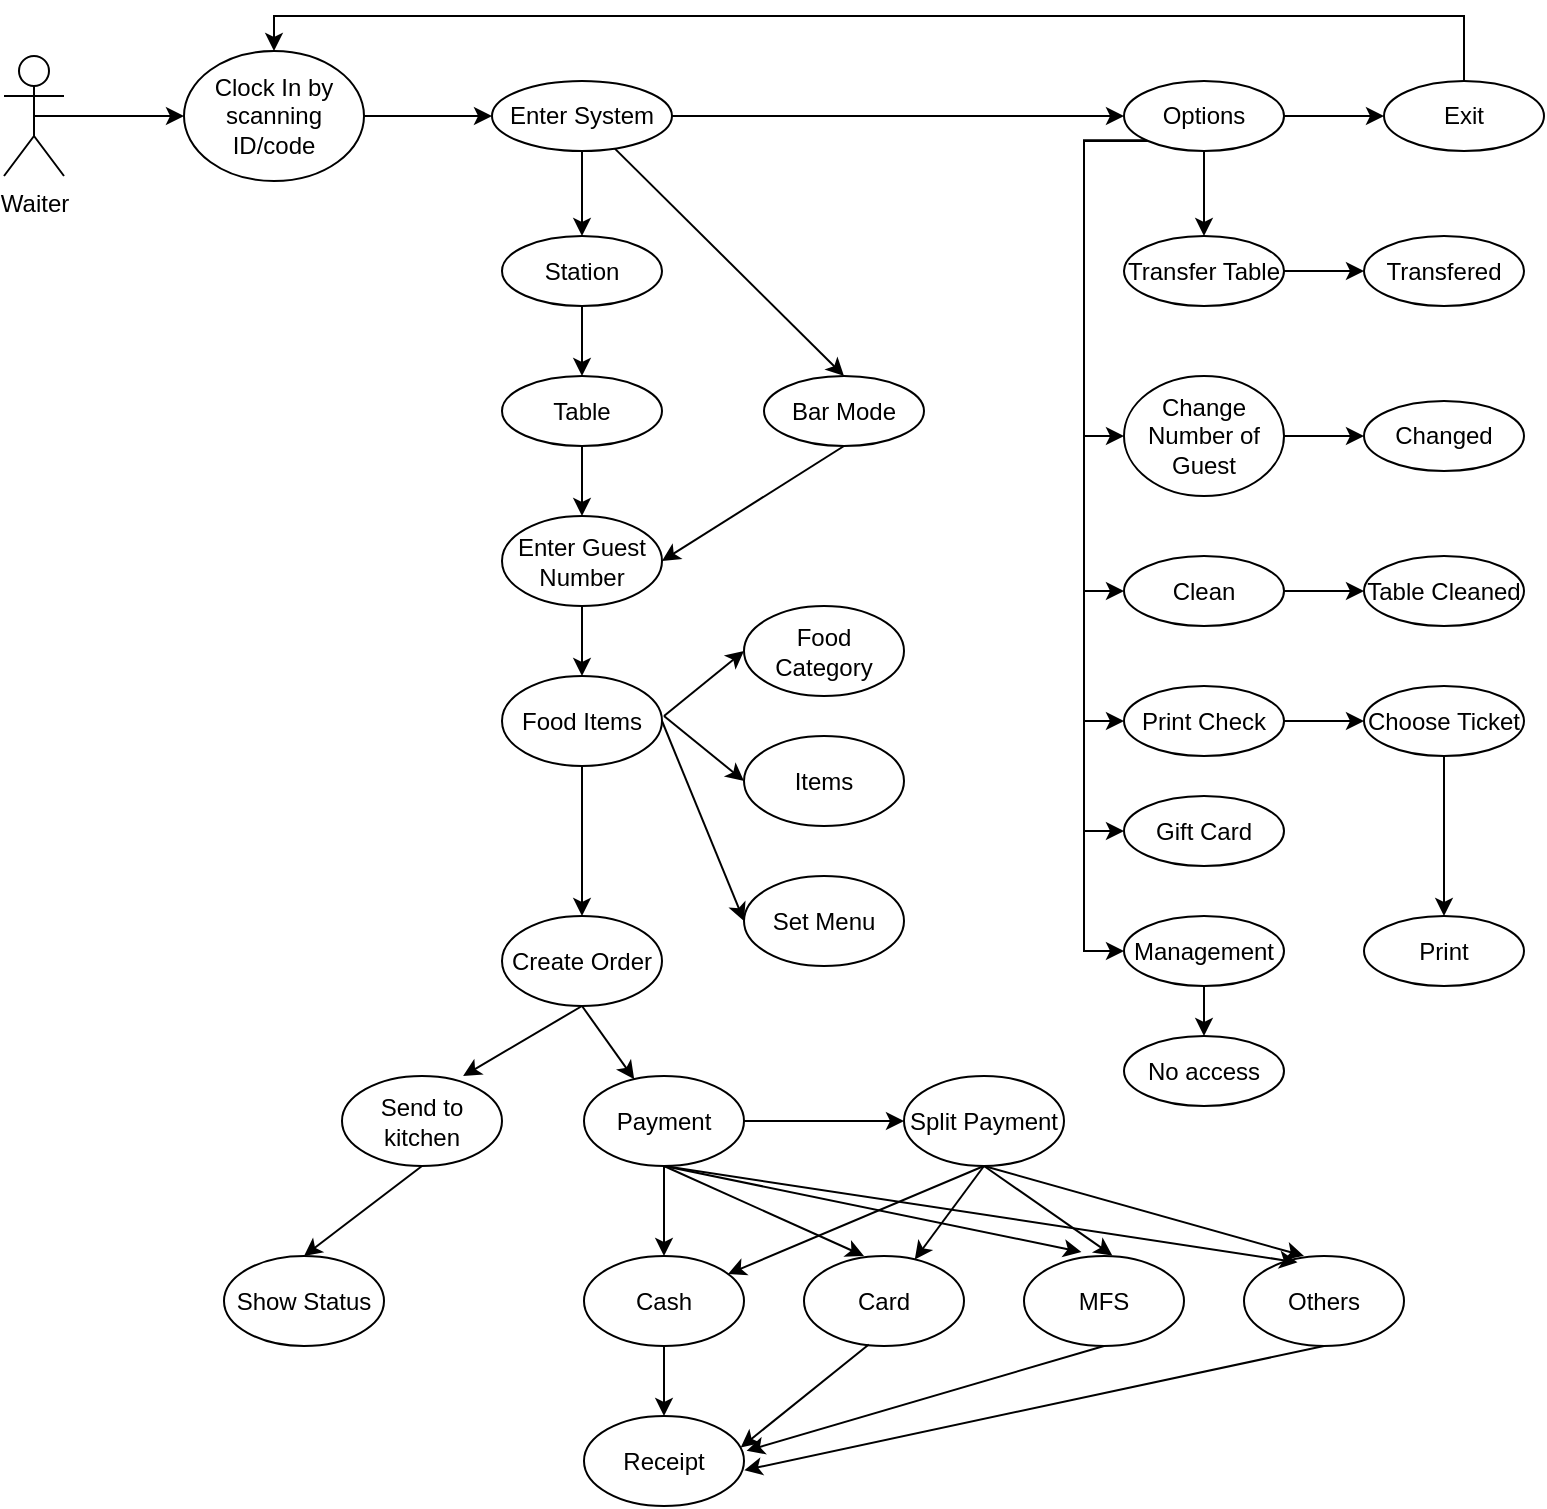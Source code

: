 <mxfile version="23.1.5" type="github">
  <diagram name="Page-1" id="knzAuW0coJMuKpMu3PRs">
    <mxGraphModel dx="2049" dy="1066" grid="1" gridSize="10" guides="1" tooltips="1" connect="1" arrows="1" fold="1" page="1" pageScale="1" pageWidth="827" pageHeight="1169" math="0" shadow="0">
      <root>
        <mxCell id="0" />
        <mxCell id="1" parent="0" />
        <mxCell id="_PRdKNhxORNj2MjLX8KP-28" style="edgeStyle=orthogonalEdgeStyle;rounded=0;orthogonalLoop=1;jettySize=auto;html=1;exitX=0.5;exitY=0.5;exitDx=0;exitDy=0;exitPerimeter=0;" edge="1" parent="1" source="_SApVEIOftllvKabywyw-1" target="_SApVEIOftllvKabywyw-2">
          <mxGeometry relative="1" as="geometry" />
        </mxCell>
        <mxCell id="_SApVEIOftllvKabywyw-1" value="Waiter" style="shape=umlActor;verticalLabelPosition=bottom;verticalAlign=top;html=1;outlineConnect=0;" parent="1" vertex="1">
          <mxGeometry x="40" y="230" width="30" height="60" as="geometry" />
        </mxCell>
        <mxCell id="_PRdKNhxORNj2MjLX8KP-29" style="edgeStyle=orthogonalEdgeStyle;rounded=0;orthogonalLoop=1;jettySize=auto;html=1;" edge="1" parent="1" source="_SApVEIOftllvKabywyw-2" target="_SApVEIOftllvKabywyw-3">
          <mxGeometry relative="1" as="geometry" />
        </mxCell>
        <mxCell id="_SApVEIOftllvKabywyw-2" value="Clock In by scanning ID/code" style="ellipse;whiteSpace=wrap;html=1;" parent="1" vertex="1">
          <mxGeometry x="130" y="227.5" width="90" height="65" as="geometry" />
        </mxCell>
        <mxCell id="_PRdKNhxORNj2MjLX8KP-30" style="edgeStyle=orthogonalEdgeStyle;rounded=0;orthogonalLoop=1;jettySize=auto;html=1;entryX=0.5;entryY=0;entryDx=0;entryDy=0;" edge="1" parent="1" source="_SApVEIOftllvKabywyw-3" target="_SApVEIOftllvKabywyw-4">
          <mxGeometry relative="1" as="geometry" />
        </mxCell>
        <mxCell id="_PRdKNhxORNj2MjLX8KP-32" style="edgeStyle=orthogonalEdgeStyle;rounded=0;orthogonalLoop=1;jettySize=auto;html=1;entryX=0;entryY=0.5;entryDx=0;entryDy=0;" edge="1" parent="1" source="_SApVEIOftllvKabywyw-3" target="_SApVEIOftllvKabywyw-6">
          <mxGeometry relative="1" as="geometry" />
        </mxCell>
        <mxCell id="_SApVEIOftllvKabywyw-3" value="Enter System" style="ellipse;whiteSpace=wrap;html=1;" parent="1" vertex="1">
          <mxGeometry x="284" y="242.5" width="90" height="35" as="geometry" />
        </mxCell>
        <mxCell id="_PRdKNhxORNj2MjLX8KP-36" style="edgeStyle=orthogonalEdgeStyle;rounded=0;orthogonalLoop=1;jettySize=auto;html=1;entryX=0.5;entryY=0;entryDx=0;entryDy=0;" edge="1" parent="1" source="_SApVEIOftllvKabywyw-4" target="_SApVEIOftllvKabywyw-5">
          <mxGeometry relative="1" as="geometry" />
        </mxCell>
        <mxCell id="_SApVEIOftllvKabywyw-4" value="Station" style="ellipse;whiteSpace=wrap;html=1;" parent="1" vertex="1">
          <mxGeometry x="289" y="320" width="80" height="35" as="geometry" />
        </mxCell>
        <mxCell id="_PRdKNhxORNj2MjLX8KP-38" style="edgeStyle=orthogonalEdgeStyle;rounded=0;orthogonalLoop=1;jettySize=auto;html=1;entryX=0.5;entryY=0;entryDx=0;entryDy=0;" edge="1" parent="1" source="_SApVEIOftllvKabywyw-5" target="_PRdKNhxORNj2MjLX8KP-2">
          <mxGeometry relative="1" as="geometry" />
        </mxCell>
        <mxCell id="_SApVEIOftllvKabywyw-5" value="Table" style="ellipse;whiteSpace=wrap;html=1;" parent="1" vertex="1">
          <mxGeometry x="289" y="390" width="80" height="35" as="geometry" />
        </mxCell>
        <mxCell id="_PRdKNhxORNj2MjLX8KP-33" style="edgeStyle=orthogonalEdgeStyle;rounded=0;orthogonalLoop=1;jettySize=auto;html=1;" edge="1" parent="1" source="_SApVEIOftllvKabywyw-6" target="_PRdKNhxORNj2MjLX8KP-22">
          <mxGeometry relative="1" as="geometry" />
        </mxCell>
        <mxCell id="_PRdKNhxORNj2MjLX8KP-62" style="edgeStyle=orthogonalEdgeStyle;rounded=0;orthogonalLoop=1;jettySize=auto;html=1;" edge="1" parent="1" source="_SApVEIOftllvKabywyw-6" target="_PRdKNhxORNj2MjLX8KP-16">
          <mxGeometry relative="1" as="geometry" />
        </mxCell>
        <mxCell id="_PRdKNhxORNj2MjLX8KP-64" style="edgeStyle=orthogonalEdgeStyle;rounded=0;orthogonalLoop=1;jettySize=auto;html=1;exitX=0;exitY=1;exitDx=0;exitDy=0;entryX=0;entryY=0.5;entryDx=0;entryDy=0;" edge="1" parent="1" source="_SApVEIOftllvKabywyw-6" target="_PRdKNhxORNj2MjLX8KP-18">
          <mxGeometry relative="1" as="geometry">
            <Array as="points">
              <mxPoint x="580" y="272" />
              <mxPoint x="580" y="497" />
            </Array>
          </mxGeometry>
        </mxCell>
        <mxCell id="_PRdKNhxORNj2MjLX8KP-67" style="edgeStyle=orthogonalEdgeStyle;rounded=0;orthogonalLoop=1;jettySize=auto;html=1;exitX=0;exitY=1;exitDx=0;exitDy=0;entryX=0;entryY=0.5;entryDx=0;entryDy=0;" edge="1" parent="1" source="_SApVEIOftllvKabywyw-6" target="_PRdKNhxORNj2MjLX8KP-19">
          <mxGeometry relative="1" as="geometry">
            <Array as="points">
              <mxPoint x="580" y="272" />
              <mxPoint x="580" y="563" />
            </Array>
          </mxGeometry>
        </mxCell>
        <mxCell id="_PRdKNhxORNj2MjLX8KP-68" style="edgeStyle=orthogonalEdgeStyle;rounded=0;orthogonalLoop=1;jettySize=auto;html=1;exitX=0;exitY=1;exitDx=0;exitDy=0;entryX=0;entryY=0.5;entryDx=0;entryDy=0;" edge="1" parent="1" source="_SApVEIOftllvKabywyw-6" target="_PRdKNhxORNj2MjLX8KP-20">
          <mxGeometry relative="1" as="geometry">
            <Array as="points">
              <mxPoint x="580" y="272" />
              <mxPoint x="580" y="618" />
            </Array>
          </mxGeometry>
        </mxCell>
        <mxCell id="_PRdKNhxORNj2MjLX8KP-74" style="edgeStyle=orthogonalEdgeStyle;rounded=0;orthogonalLoop=1;jettySize=auto;html=1;exitX=0;exitY=1;exitDx=0;exitDy=0;entryX=0;entryY=0.5;entryDx=0;entryDy=0;" edge="1" parent="1" source="_SApVEIOftllvKabywyw-6" target="_PRdKNhxORNj2MjLX8KP-21">
          <mxGeometry relative="1" as="geometry">
            <Array as="points">
              <mxPoint x="580" y="272" />
              <mxPoint x="580" y="678" />
            </Array>
          </mxGeometry>
        </mxCell>
        <mxCell id="_SApVEIOftllvKabywyw-6" value="Options" style="ellipse;whiteSpace=wrap;html=1;" parent="1" vertex="1">
          <mxGeometry x="600" y="242.5" width="80" height="35" as="geometry" />
        </mxCell>
        <mxCell id="_PRdKNhxORNj2MjLX8KP-43" style="edgeStyle=orthogonalEdgeStyle;rounded=0;orthogonalLoop=1;jettySize=auto;html=1;entryX=0.5;entryY=0;entryDx=0;entryDy=0;" edge="1" parent="1" source="_PRdKNhxORNj2MjLX8KP-1" target="_PRdKNhxORNj2MjLX8KP-6">
          <mxGeometry relative="1" as="geometry" />
        </mxCell>
        <mxCell id="_PRdKNhxORNj2MjLX8KP-1" value="Food Items" style="ellipse;whiteSpace=wrap;html=1;" vertex="1" parent="1">
          <mxGeometry x="289" y="540" width="80" height="45" as="geometry" />
        </mxCell>
        <mxCell id="_PRdKNhxORNj2MjLX8KP-39" style="edgeStyle=orthogonalEdgeStyle;rounded=0;orthogonalLoop=1;jettySize=auto;html=1;entryX=0.5;entryY=0;entryDx=0;entryDy=0;" edge="1" parent="1" source="_PRdKNhxORNj2MjLX8KP-2" target="_PRdKNhxORNj2MjLX8KP-1">
          <mxGeometry relative="1" as="geometry" />
        </mxCell>
        <mxCell id="_PRdKNhxORNj2MjLX8KP-2" value="Enter Guest Number" style="ellipse;whiteSpace=wrap;html=1;" vertex="1" parent="1">
          <mxGeometry x="289" y="460" width="80" height="45" as="geometry" />
        </mxCell>
        <mxCell id="_PRdKNhxORNj2MjLX8KP-3" value="Food Category" style="ellipse;whiteSpace=wrap;html=1;" vertex="1" parent="1">
          <mxGeometry x="410" y="505" width="80" height="45" as="geometry" />
        </mxCell>
        <mxCell id="_PRdKNhxORNj2MjLX8KP-4" value="Items" style="ellipse;whiteSpace=wrap;html=1;" vertex="1" parent="1">
          <mxGeometry x="410" y="570" width="80" height="45" as="geometry" />
        </mxCell>
        <mxCell id="_PRdKNhxORNj2MjLX8KP-5" value="Set Menu" style="ellipse;whiteSpace=wrap;html=1;" vertex="1" parent="1">
          <mxGeometry x="410" y="640" width="80" height="45" as="geometry" />
        </mxCell>
        <mxCell id="_PRdKNhxORNj2MjLX8KP-6" value="Create Order" style="ellipse;whiteSpace=wrap;html=1;" vertex="1" parent="1">
          <mxGeometry x="289" y="660" width="80" height="45" as="geometry" />
        </mxCell>
        <mxCell id="_PRdKNhxORNj2MjLX8KP-7" value="Send to kitchen" style="ellipse;whiteSpace=wrap;html=1;" vertex="1" parent="1">
          <mxGeometry x="209" y="740" width="80" height="45" as="geometry" />
        </mxCell>
        <mxCell id="_PRdKNhxORNj2MjLX8KP-46" style="edgeStyle=orthogonalEdgeStyle;rounded=0;orthogonalLoop=1;jettySize=auto;html=1;" edge="1" parent="1" source="_PRdKNhxORNj2MjLX8KP-8" target="_PRdKNhxORNj2MjLX8KP-14">
          <mxGeometry relative="1" as="geometry" />
        </mxCell>
        <mxCell id="_PRdKNhxORNj2MjLX8KP-47" style="edgeStyle=orthogonalEdgeStyle;rounded=0;orthogonalLoop=1;jettySize=auto;html=1;entryX=0.5;entryY=0;entryDx=0;entryDy=0;" edge="1" parent="1" source="_PRdKNhxORNj2MjLX8KP-8" target="_PRdKNhxORNj2MjLX8KP-9">
          <mxGeometry relative="1" as="geometry" />
        </mxCell>
        <mxCell id="_PRdKNhxORNj2MjLX8KP-8" value="Payment" style="ellipse;whiteSpace=wrap;html=1;" vertex="1" parent="1">
          <mxGeometry x="330" y="740" width="80" height="45" as="geometry" />
        </mxCell>
        <mxCell id="_PRdKNhxORNj2MjLX8KP-56" style="edgeStyle=orthogonalEdgeStyle;rounded=0;orthogonalLoop=1;jettySize=auto;html=1;" edge="1" parent="1" source="_PRdKNhxORNj2MjLX8KP-9" target="_PRdKNhxORNj2MjLX8KP-13">
          <mxGeometry relative="1" as="geometry" />
        </mxCell>
        <mxCell id="_PRdKNhxORNj2MjLX8KP-9" value="Cash" style="ellipse;whiteSpace=wrap;html=1;" vertex="1" parent="1">
          <mxGeometry x="330" y="830" width="80" height="45" as="geometry" />
        </mxCell>
        <mxCell id="_PRdKNhxORNj2MjLX8KP-10" value="Card" style="ellipse;whiteSpace=wrap;html=1;" vertex="1" parent="1">
          <mxGeometry x="440" y="830" width="80" height="45" as="geometry" />
        </mxCell>
        <mxCell id="_PRdKNhxORNj2MjLX8KP-11" value="MFS" style="ellipse;whiteSpace=wrap;html=1;" vertex="1" parent="1">
          <mxGeometry x="550" y="830" width="80" height="45" as="geometry" />
        </mxCell>
        <mxCell id="_PRdKNhxORNj2MjLX8KP-12" value="Others" style="ellipse;whiteSpace=wrap;html=1;" vertex="1" parent="1">
          <mxGeometry x="660" y="830" width="80" height="45" as="geometry" />
        </mxCell>
        <mxCell id="_PRdKNhxORNj2MjLX8KP-13" value="Receipt" style="ellipse;whiteSpace=wrap;html=1;" vertex="1" parent="1">
          <mxGeometry x="330" y="910" width="80" height="45" as="geometry" />
        </mxCell>
        <mxCell id="_PRdKNhxORNj2MjLX8KP-14" value="Split Payment" style="ellipse;whiteSpace=wrap;html=1;" vertex="1" parent="1">
          <mxGeometry x="490" y="740" width="80" height="45" as="geometry" />
        </mxCell>
        <mxCell id="_PRdKNhxORNj2MjLX8KP-15" value="Bar Mode" style="ellipse;whiteSpace=wrap;html=1;" vertex="1" parent="1">
          <mxGeometry x="420" y="390" width="80" height="35" as="geometry" />
        </mxCell>
        <mxCell id="_PRdKNhxORNj2MjLX8KP-69" style="edgeStyle=orthogonalEdgeStyle;rounded=0;orthogonalLoop=1;jettySize=auto;html=1;exitX=1;exitY=0.5;exitDx=0;exitDy=0;entryX=0;entryY=0.5;entryDx=0;entryDy=0;" edge="1" parent="1" source="_PRdKNhxORNj2MjLX8KP-16" target="_PRdKNhxORNj2MjLX8KP-23">
          <mxGeometry relative="1" as="geometry" />
        </mxCell>
        <mxCell id="_PRdKNhxORNj2MjLX8KP-16" value="Transfer Table" style="ellipse;whiteSpace=wrap;html=1;" vertex="1" parent="1">
          <mxGeometry x="600" y="320" width="80" height="35" as="geometry" />
        </mxCell>
        <mxCell id="_PRdKNhxORNj2MjLX8KP-70" style="edgeStyle=orthogonalEdgeStyle;rounded=0;orthogonalLoop=1;jettySize=auto;html=1;" edge="1" parent="1" source="_PRdKNhxORNj2MjLX8KP-17" target="_PRdKNhxORNj2MjLX8KP-24">
          <mxGeometry relative="1" as="geometry" />
        </mxCell>
        <mxCell id="_PRdKNhxORNj2MjLX8KP-17" value="Change Number of Guest" style="ellipse;whiteSpace=wrap;html=1;" vertex="1" parent="1">
          <mxGeometry x="600" y="390" width="80" height="60" as="geometry" />
        </mxCell>
        <mxCell id="_PRdKNhxORNj2MjLX8KP-71" style="edgeStyle=orthogonalEdgeStyle;rounded=0;orthogonalLoop=1;jettySize=auto;html=1;entryX=0;entryY=0.5;entryDx=0;entryDy=0;" edge="1" parent="1" source="_PRdKNhxORNj2MjLX8KP-18" target="_PRdKNhxORNj2MjLX8KP-25">
          <mxGeometry relative="1" as="geometry" />
        </mxCell>
        <mxCell id="_PRdKNhxORNj2MjLX8KP-18" value="Clean" style="ellipse;whiteSpace=wrap;html=1;" vertex="1" parent="1">
          <mxGeometry x="600" y="480" width="80" height="35" as="geometry" />
        </mxCell>
        <mxCell id="_PRdKNhxORNj2MjLX8KP-72" style="edgeStyle=orthogonalEdgeStyle;rounded=0;orthogonalLoop=1;jettySize=auto;html=1;" edge="1" parent="1" source="_PRdKNhxORNj2MjLX8KP-19" target="_PRdKNhxORNj2MjLX8KP-26">
          <mxGeometry relative="1" as="geometry" />
        </mxCell>
        <mxCell id="_PRdKNhxORNj2MjLX8KP-19" value="Print Check" style="ellipse;whiteSpace=wrap;html=1;" vertex="1" parent="1">
          <mxGeometry x="600" y="545" width="80" height="35" as="geometry" />
        </mxCell>
        <mxCell id="_PRdKNhxORNj2MjLX8KP-20" value="Gift Card" style="ellipse;whiteSpace=wrap;html=1;" vertex="1" parent="1">
          <mxGeometry x="600" y="600" width="80" height="35" as="geometry" />
        </mxCell>
        <mxCell id="_PRdKNhxORNj2MjLX8KP-76" style="edgeStyle=orthogonalEdgeStyle;rounded=0;orthogonalLoop=1;jettySize=auto;html=1;" edge="1" parent="1" source="_PRdKNhxORNj2MjLX8KP-21" target="_PRdKNhxORNj2MjLX8KP-75">
          <mxGeometry relative="1" as="geometry" />
        </mxCell>
        <mxCell id="_PRdKNhxORNj2MjLX8KP-21" value="Management" style="ellipse;whiteSpace=wrap;html=1;" vertex="1" parent="1">
          <mxGeometry x="600" y="660" width="80" height="35" as="geometry" />
        </mxCell>
        <mxCell id="_PRdKNhxORNj2MjLX8KP-34" style="edgeStyle=orthogonalEdgeStyle;rounded=0;orthogonalLoop=1;jettySize=auto;html=1;entryX=0.5;entryY=0;entryDx=0;entryDy=0;" edge="1" parent="1" source="_PRdKNhxORNj2MjLX8KP-22" target="_SApVEIOftllvKabywyw-2">
          <mxGeometry relative="1" as="geometry">
            <mxPoint x="290" y="230" as="targetPoint" />
            <Array as="points">
              <mxPoint x="770" y="210" />
              <mxPoint x="175" y="210" />
            </Array>
          </mxGeometry>
        </mxCell>
        <mxCell id="_PRdKNhxORNj2MjLX8KP-22" value="Exit" style="ellipse;whiteSpace=wrap;html=1;" vertex="1" parent="1">
          <mxGeometry x="730" y="242.5" width="80" height="35" as="geometry" />
        </mxCell>
        <mxCell id="_PRdKNhxORNj2MjLX8KP-23" value="Transfered" style="ellipse;whiteSpace=wrap;html=1;" vertex="1" parent="1">
          <mxGeometry x="720" y="320" width="80" height="35" as="geometry" />
        </mxCell>
        <mxCell id="_PRdKNhxORNj2MjLX8KP-24" value="Changed" style="ellipse;whiteSpace=wrap;html=1;" vertex="1" parent="1">
          <mxGeometry x="720" y="402.5" width="80" height="35" as="geometry" />
        </mxCell>
        <mxCell id="_PRdKNhxORNj2MjLX8KP-25" value="Table Cleaned" style="ellipse;whiteSpace=wrap;html=1;" vertex="1" parent="1">
          <mxGeometry x="720" y="480" width="80" height="35" as="geometry" />
        </mxCell>
        <mxCell id="_PRdKNhxORNj2MjLX8KP-73" style="edgeStyle=orthogonalEdgeStyle;rounded=0;orthogonalLoop=1;jettySize=auto;html=1;entryX=0.5;entryY=0;entryDx=0;entryDy=0;" edge="1" parent="1" source="_PRdKNhxORNj2MjLX8KP-26" target="_PRdKNhxORNj2MjLX8KP-27">
          <mxGeometry relative="1" as="geometry" />
        </mxCell>
        <mxCell id="_PRdKNhxORNj2MjLX8KP-26" value="Choose Ticket" style="ellipse;whiteSpace=wrap;html=1;" vertex="1" parent="1">
          <mxGeometry x="720" y="545" width="80" height="35" as="geometry" />
        </mxCell>
        <mxCell id="_PRdKNhxORNj2MjLX8KP-27" value="Print" style="ellipse;whiteSpace=wrap;html=1;" vertex="1" parent="1">
          <mxGeometry x="720" y="660" width="80" height="35" as="geometry" />
        </mxCell>
        <mxCell id="_PRdKNhxORNj2MjLX8KP-35" value="" style="endArrow=classic;html=1;rounded=0;entryX=0.5;entryY=0;entryDx=0;entryDy=0;" edge="1" parent="1" source="_SApVEIOftllvKabywyw-3" target="_PRdKNhxORNj2MjLX8KP-15">
          <mxGeometry width="50" height="50" relative="1" as="geometry">
            <mxPoint x="430" y="470" as="sourcePoint" />
            <mxPoint x="480" y="420" as="targetPoint" />
          </mxGeometry>
        </mxCell>
        <mxCell id="_PRdKNhxORNj2MjLX8KP-37" value="" style="endArrow=classic;html=1;rounded=0;entryX=1;entryY=0.5;entryDx=0;entryDy=0;exitX=0.5;exitY=1;exitDx=0;exitDy=0;" edge="1" parent="1" source="_PRdKNhxORNj2MjLX8KP-15" target="_PRdKNhxORNj2MjLX8KP-2">
          <mxGeometry width="50" height="50" relative="1" as="geometry">
            <mxPoint x="440" y="440" as="sourcePoint" />
            <mxPoint x="480" y="420" as="targetPoint" />
          </mxGeometry>
        </mxCell>
        <mxCell id="_PRdKNhxORNj2MjLX8KP-40" value="" style="endArrow=classic;html=1;rounded=0;entryX=0;entryY=0.5;entryDx=0;entryDy=0;" edge="1" parent="1" target="_PRdKNhxORNj2MjLX8KP-3">
          <mxGeometry width="50" height="50" relative="1" as="geometry">
            <mxPoint x="370" y="560" as="sourcePoint" />
            <mxPoint x="480" y="560" as="targetPoint" />
          </mxGeometry>
        </mxCell>
        <mxCell id="_PRdKNhxORNj2MjLX8KP-41" value="" style="endArrow=classic;html=1;rounded=0;entryX=0;entryY=0.5;entryDx=0;entryDy=0;" edge="1" parent="1" target="_PRdKNhxORNj2MjLX8KP-4">
          <mxGeometry width="50" height="50" relative="1" as="geometry">
            <mxPoint x="370" y="560" as="sourcePoint" />
            <mxPoint x="480" y="560" as="targetPoint" />
          </mxGeometry>
        </mxCell>
        <mxCell id="_PRdKNhxORNj2MjLX8KP-42" value="" style="endArrow=classic;html=1;rounded=0;exitX=1;exitY=0.5;exitDx=0;exitDy=0;entryX=0;entryY=0.5;entryDx=0;entryDy=0;" edge="1" parent="1" source="_PRdKNhxORNj2MjLX8KP-1" target="_PRdKNhxORNj2MjLX8KP-5">
          <mxGeometry width="50" height="50" relative="1" as="geometry">
            <mxPoint x="430" y="610" as="sourcePoint" />
            <mxPoint x="480" y="560" as="targetPoint" />
          </mxGeometry>
        </mxCell>
        <mxCell id="_PRdKNhxORNj2MjLX8KP-44" value="" style="endArrow=classic;html=1;rounded=0;exitX=0.5;exitY=1;exitDx=0;exitDy=0;entryX=0.757;entryY=0;entryDx=0;entryDy=0;entryPerimeter=0;" edge="1" parent="1" source="_PRdKNhxORNj2MjLX8KP-6" target="_PRdKNhxORNj2MjLX8KP-7">
          <mxGeometry width="50" height="50" relative="1" as="geometry">
            <mxPoint x="400" y="760" as="sourcePoint" />
            <mxPoint x="450" y="710" as="targetPoint" />
          </mxGeometry>
        </mxCell>
        <mxCell id="_PRdKNhxORNj2MjLX8KP-45" value="" style="endArrow=classic;html=1;rounded=0;exitX=0.5;exitY=1;exitDx=0;exitDy=0;" edge="1" parent="1" source="_PRdKNhxORNj2MjLX8KP-6" target="_PRdKNhxORNj2MjLX8KP-8">
          <mxGeometry width="50" height="50" relative="1" as="geometry">
            <mxPoint x="400" y="760" as="sourcePoint" />
            <mxPoint x="450" y="710" as="targetPoint" />
          </mxGeometry>
        </mxCell>
        <mxCell id="_PRdKNhxORNj2MjLX8KP-49" value="" style="endArrow=classic;html=1;rounded=0;exitX=0.5;exitY=1;exitDx=0;exitDy=0;entryX=0.375;entryY=0;entryDx=0;entryDy=0;entryPerimeter=0;" edge="1" parent="1" source="_PRdKNhxORNj2MjLX8KP-8" target="_PRdKNhxORNj2MjLX8KP-10">
          <mxGeometry width="50" height="50" relative="1" as="geometry">
            <mxPoint x="400" y="760" as="sourcePoint" />
            <mxPoint x="450" y="710" as="targetPoint" />
          </mxGeometry>
        </mxCell>
        <mxCell id="_PRdKNhxORNj2MjLX8KP-50" value="" style="endArrow=classic;html=1;rounded=0;exitX=0.5;exitY=1;exitDx=0;exitDy=0;entryX=0.359;entryY=-0.044;entryDx=0;entryDy=0;entryPerimeter=0;" edge="1" parent="1" source="_PRdKNhxORNj2MjLX8KP-8" target="_PRdKNhxORNj2MjLX8KP-11">
          <mxGeometry width="50" height="50" relative="1" as="geometry">
            <mxPoint x="400" y="760" as="sourcePoint" />
            <mxPoint x="450" y="710" as="targetPoint" />
          </mxGeometry>
        </mxCell>
        <mxCell id="_PRdKNhxORNj2MjLX8KP-51" value="" style="endArrow=classic;html=1;rounded=0;exitX=0.5;exitY=1;exitDx=0;exitDy=0;entryX=0.334;entryY=0.07;entryDx=0;entryDy=0;entryPerimeter=0;" edge="1" parent="1" source="_PRdKNhxORNj2MjLX8KP-8" target="_PRdKNhxORNj2MjLX8KP-12">
          <mxGeometry width="50" height="50" relative="1" as="geometry">
            <mxPoint x="400" y="760" as="sourcePoint" />
            <mxPoint x="450" y="710" as="targetPoint" />
          </mxGeometry>
        </mxCell>
        <mxCell id="_PRdKNhxORNj2MjLX8KP-52" value="" style="endArrow=classic;html=1;rounded=0;exitX=0.5;exitY=1;exitDx=0;exitDy=0;" edge="1" parent="1" source="_PRdKNhxORNj2MjLX8KP-14" target="_PRdKNhxORNj2MjLX8KP-9">
          <mxGeometry width="50" height="50" relative="1" as="geometry">
            <mxPoint x="400" y="760" as="sourcePoint" />
            <mxPoint x="450" y="710" as="targetPoint" />
          </mxGeometry>
        </mxCell>
        <mxCell id="_PRdKNhxORNj2MjLX8KP-53" value="" style="endArrow=classic;html=1;rounded=0;exitX=0.5;exitY=1;exitDx=0;exitDy=0;" edge="1" parent="1" source="_PRdKNhxORNj2MjLX8KP-14" target="_PRdKNhxORNj2MjLX8KP-10">
          <mxGeometry width="50" height="50" relative="1" as="geometry">
            <mxPoint x="400" y="760" as="sourcePoint" />
            <mxPoint x="450" y="710" as="targetPoint" />
          </mxGeometry>
        </mxCell>
        <mxCell id="_PRdKNhxORNj2MjLX8KP-54" value="" style="endArrow=classic;html=1;rounded=0;exitX=0.5;exitY=1;exitDx=0;exitDy=0;entryX=0.552;entryY=-0.006;entryDx=0;entryDy=0;entryPerimeter=0;" edge="1" parent="1" source="_PRdKNhxORNj2MjLX8KP-14" target="_PRdKNhxORNj2MjLX8KP-11">
          <mxGeometry width="50" height="50" relative="1" as="geometry">
            <mxPoint x="400" y="760" as="sourcePoint" />
            <mxPoint x="450" y="710" as="targetPoint" />
          </mxGeometry>
        </mxCell>
        <mxCell id="_PRdKNhxORNj2MjLX8KP-55" value="" style="endArrow=classic;html=1;rounded=0;exitX=0.5;exitY=1;exitDx=0;exitDy=0;" edge="1" parent="1" source="_PRdKNhxORNj2MjLX8KP-14">
          <mxGeometry width="50" height="50" relative="1" as="geometry">
            <mxPoint x="400" y="760" as="sourcePoint" />
            <mxPoint x="690" y="830" as="targetPoint" />
          </mxGeometry>
        </mxCell>
        <mxCell id="_PRdKNhxORNj2MjLX8KP-57" value="" style="endArrow=classic;html=1;rounded=0;exitX=0.405;exitY=0.984;exitDx=0;exitDy=0;exitPerimeter=0;entryX=0.98;entryY=0.349;entryDx=0;entryDy=0;entryPerimeter=0;" edge="1" parent="1" source="_PRdKNhxORNj2MjLX8KP-10" target="_PRdKNhxORNj2MjLX8KP-13">
          <mxGeometry width="50" height="50" relative="1" as="geometry">
            <mxPoint x="400" y="930" as="sourcePoint" />
            <mxPoint x="450" y="880" as="targetPoint" />
          </mxGeometry>
        </mxCell>
        <mxCell id="_PRdKNhxORNj2MjLX8KP-58" value="" style="endArrow=classic;html=1;rounded=0;exitX=0.5;exitY=1;exitDx=0;exitDy=0;entryX=1.016;entryY=0.387;entryDx=0;entryDy=0;entryPerimeter=0;" edge="1" parent="1" source="_PRdKNhxORNj2MjLX8KP-11" target="_PRdKNhxORNj2MjLX8KP-13">
          <mxGeometry width="50" height="50" relative="1" as="geometry">
            <mxPoint x="400" y="930" as="sourcePoint" />
            <mxPoint x="450" y="880" as="targetPoint" />
          </mxGeometry>
        </mxCell>
        <mxCell id="_PRdKNhxORNj2MjLX8KP-59" value="" style="endArrow=classic;html=1;rounded=0;exitX=0.5;exitY=1;exitDx=0;exitDy=0;entryX=1.002;entryY=0.603;entryDx=0;entryDy=0;entryPerimeter=0;" edge="1" parent="1" source="_PRdKNhxORNj2MjLX8KP-12" target="_PRdKNhxORNj2MjLX8KP-13">
          <mxGeometry width="50" height="50" relative="1" as="geometry">
            <mxPoint x="400" y="930" as="sourcePoint" />
            <mxPoint x="450" y="880" as="targetPoint" />
          </mxGeometry>
        </mxCell>
        <mxCell id="_PRdKNhxORNj2MjLX8KP-60" value="Show Status" style="ellipse;whiteSpace=wrap;html=1;" vertex="1" parent="1">
          <mxGeometry x="150" y="830" width="80" height="45" as="geometry" />
        </mxCell>
        <mxCell id="_PRdKNhxORNj2MjLX8KP-61" value="" style="endArrow=classic;html=1;rounded=0;exitX=0.5;exitY=1;exitDx=0;exitDy=0;entryX=0.5;entryY=0;entryDx=0;entryDy=0;" edge="1" parent="1" source="_PRdKNhxORNj2MjLX8KP-7" target="_PRdKNhxORNj2MjLX8KP-60">
          <mxGeometry width="50" height="50" relative="1" as="geometry">
            <mxPoint x="290" y="820" as="sourcePoint" />
            <mxPoint x="340" y="770" as="targetPoint" />
          </mxGeometry>
        </mxCell>
        <mxCell id="_PRdKNhxORNj2MjLX8KP-63" style="edgeStyle=orthogonalEdgeStyle;rounded=0;orthogonalLoop=1;jettySize=auto;html=1;exitX=0;exitY=1;exitDx=0;exitDy=0;entryX=0;entryY=0.5;entryDx=0;entryDy=0;" edge="1" parent="1" source="_SApVEIOftllvKabywyw-6" target="_PRdKNhxORNj2MjLX8KP-17">
          <mxGeometry relative="1" as="geometry">
            <Array as="points">
              <mxPoint x="580" y="272" />
              <mxPoint x="580" y="420" />
            </Array>
          </mxGeometry>
        </mxCell>
        <mxCell id="_PRdKNhxORNj2MjLX8KP-75" value="No access" style="ellipse;whiteSpace=wrap;html=1;" vertex="1" parent="1">
          <mxGeometry x="600" y="720" width="80" height="35" as="geometry" />
        </mxCell>
      </root>
    </mxGraphModel>
  </diagram>
</mxfile>
